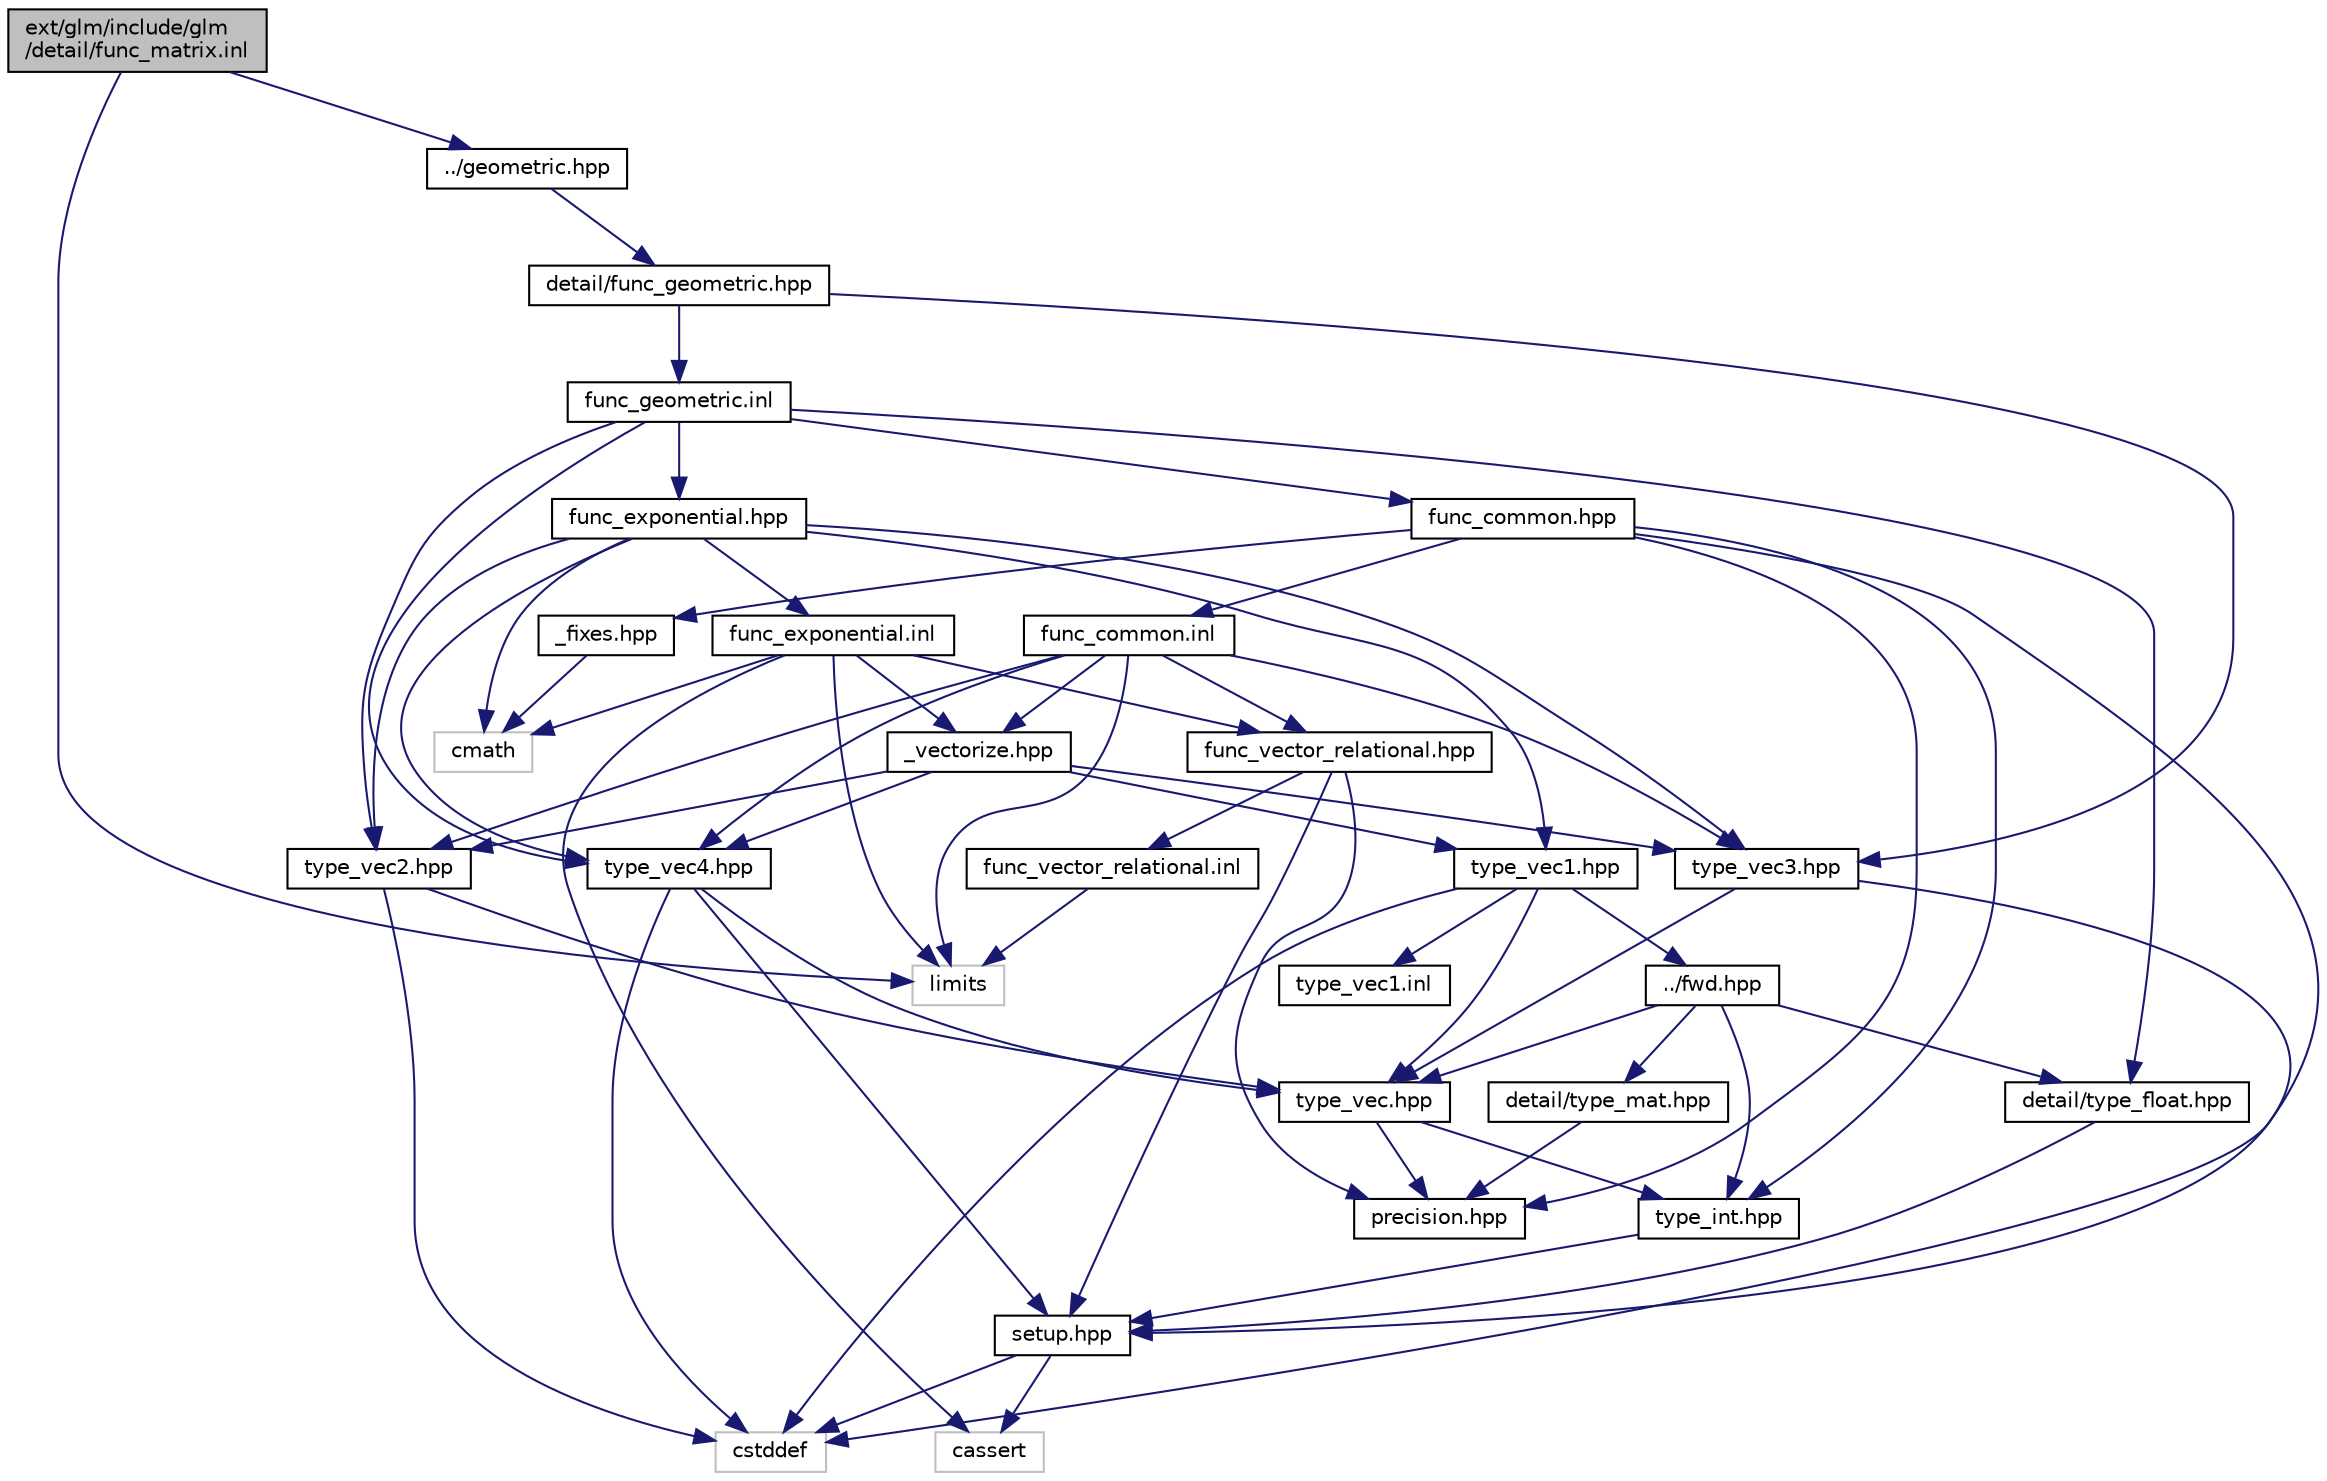 digraph "ext/glm/include/glm/detail/func_matrix.inl"
{
  edge [fontname="Helvetica",fontsize="10",labelfontname="Helvetica",labelfontsize="10"];
  node [fontname="Helvetica",fontsize="10",shape=record];
  Node1 [label="ext/glm/include/glm\l/detail/func_matrix.inl",height=0.2,width=0.4,color="black", fillcolor="grey75", style="filled" fontcolor="black"];
  Node1 -> Node2 [color="midnightblue",fontsize="10",style="solid"];
  Node2 [label="../geometric.hpp",height=0.2,width=0.4,color="black", fillcolor="white", style="filled",URL="$geometric_8hpp.html"];
  Node2 -> Node3 [color="midnightblue",fontsize="10",style="solid"];
  Node3 [label="detail/func_geometric.hpp",height=0.2,width=0.4,color="black", fillcolor="white", style="filled",URL="$func__geometric_8hpp.html"];
  Node3 -> Node4 [color="midnightblue",fontsize="10",style="solid"];
  Node4 [label="type_vec3.hpp",height=0.2,width=0.4,color="black", fillcolor="white", style="filled",URL="$type__vec3_8hpp.html"];
  Node4 -> Node5 [color="midnightblue",fontsize="10",style="solid"];
  Node5 [label="type_vec.hpp",height=0.2,width=0.4,color="black", fillcolor="white", style="filled",URL="$type__vec_8hpp.html"];
  Node5 -> Node6 [color="midnightblue",fontsize="10",style="solid"];
  Node6 [label="precision.hpp",height=0.2,width=0.4,color="black", fillcolor="white", style="filled",URL="$precision_8hpp.html"];
  Node5 -> Node7 [color="midnightblue",fontsize="10",style="solid"];
  Node7 [label="type_int.hpp",height=0.2,width=0.4,color="black", fillcolor="white", style="filled",URL="$type__int_8hpp.html"];
  Node7 -> Node8 [color="midnightblue",fontsize="10",style="solid"];
  Node8 [label="setup.hpp",height=0.2,width=0.4,color="black", fillcolor="white", style="filled",URL="$setup_8hpp.html"];
  Node8 -> Node9 [color="midnightblue",fontsize="10",style="solid"];
  Node9 [label="cassert",height=0.2,width=0.4,color="grey75", fillcolor="white", style="filled"];
  Node8 -> Node10 [color="midnightblue",fontsize="10",style="solid"];
  Node10 [label="cstddef",height=0.2,width=0.4,color="grey75", fillcolor="white", style="filled"];
  Node4 -> Node10 [color="midnightblue",fontsize="10",style="solid"];
  Node3 -> Node11 [color="midnightblue",fontsize="10",style="solid"];
  Node11 [label="func_geometric.inl",height=0.2,width=0.4,color="black", fillcolor="white", style="filled",URL="$func__geometric_8inl.html"];
  Node11 -> Node12 [color="midnightblue",fontsize="10",style="solid"];
  Node12 [label="func_exponential.hpp",height=0.2,width=0.4,color="black", fillcolor="white", style="filled",URL="$func__exponential_8hpp.html"];
  Node12 -> Node13 [color="midnightblue",fontsize="10",style="solid"];
  Node13 [label="type_vec1.hpp",height=0.2,width=0.4,color="black", fillcolor="white", style="filled",URL="$type__vec1_8hpp.html"];
  Node13 -> Node14 [color="midnightblue",fontsize="10",style="solid"];
  Node14 [label="../fwd.hpp",height=0.2,width=0.4,color="black", fillcolor="white", style="filled",URL="$fwd_8hpp.html"];
  Node14 -> Node7 [color="midnightblue",fontsize="10",style="solid"];
  Node14 -> Node15 [color="midnightblue",fontsize="10",style="solid"];
  Node15 [label="detail/type_float.hpp",height=0.2,width=0.4,color="black", fillcolor="white", style="filled",URL="$type__float_8hpp.html"];
  Node15 -> Node8 [color="midnightblue",fontsize="10",style="solid"];
  Node14 -> Node5 [color="midnightblue",fontsize="10",style="solid"];
  Node14 -> Node16 [color="midnightblue",fontsize="10",style="solid"];
  Node16 [label="detail/type_mat.hpp",height=0.2,width=0.4,color="black", fillcolor="white", style="filled",URL="$type__mat_8hpp.html"];
  Node16 -> Node6 [color="midnightblue",fontsize="10",style="solid"];
  Node13 -> Node5 [color="midnightblue",fontsize="10",style="solid"];
  Node13 -> Node10 [color="midnightblue",fontsize="10",style="solid"];
  Node13 -> Node17 [color="midnightblue",fontsize="10",style="solid"];
  Node17 [label="type_vec1.inl",height=0.2,width=0.4,color="black", fillcolor="white", style="filled",URL="$type__vec1_8inl.html"];
  Node12 -> Node18 [color="midnightblue",fontsize="10",style="solid"];
  Node18 [label="type_vec2.hpp",height=0.2,width=0.4,color="black", fillcolor="white", style="filled",URL="$type__vec2_8hpp.html"];
  Node18 -> Node5 [color="midnightblue",fontsize="10",style="solid"];
  Node18 -> Node10 [color="midnightblue",fontsize="10",style="solid"];
  Node12 -> Node4 [color="midnightblue",fontsize="10",style="solid"];
  Node12 -> Node19 [color="midnightblue",fontsize="10",style="solid"];
  Node19 [label="type_vec4.hpp",height=0.2,width=0.4,color="black", fillcolor="white", style="filled",URL="$type__vec4_8hpp.html"];
  Node19 -> Node8 [color="midnightblue",fontsize="10",style="solid"];
  Node19 -> Node5 [color="midnightblue",fontsize="10",style="solid"];
  Node19 -> Node10 [color="midnightblue",fontsize="10",style="solid"];
  Node12 -> Node20 [color="midnightblue",fontsize="10",style="solid"];
  Node20 [label="cmath",height=0.2,width=0.4,color="grey75", fillcolor="white", style="filled"];
  Node12 -> Node21 [color="midnightblue",fontsize="10",style="solid"];
  Node21 [label="func_exponential.inl",height=0.2,width=0.4,color="black", fillcolor="white", style="filled",URL="$func__exponential_8inl.html"];
  Node21 -> Node22 [color="midnightblue",fontsize="10",style="solid"];
  Node22 [label="func_vector_relational.hpp",height=0.2,width=0.4,color="black", fillcolor="white", style="filled",URL="$func__vector__relational_8hpp.html"];
  Node22 -> Node6 [color="midnightblue",fontsize="10",style="solid"];
  Node22 -> Node8 [color="midnightblue",fontsize="10",style="solid"];
  Node22 -> Node23 [color="midnightblue",fontsize="10",style="solid"];
  Node23 [label="func_vector_relational.inl",height=0.2,width=0.4,color="black", fillcolor="white", style="filled",URL="$func__vector__relational_8inl.html"];
  Node23 -> Node24 [color="midnightblue",fontsize="10",style="solid"];
  Node24 [label="limits",height=0.2,width=0.4,color="grey75", fillcolor="white", style="filled"];
  Node21 -> Node25 [color="midnightblue",fontsize="10",style="solid"];
  Node25 [label="_vectorize.hpp",height=0.2,width=0.4,color="black", fillcolor="white", style="filled",URL="$__vectorize_8hpp.html"];
  Node25 -> Node13 [color="midnightblue",fontsize="10",style="solid"];
  Node25 -> Node18 [color="midnightblue",fontsize="10",style="solid"];
  Node25 -> Node4 [color="midnightblue",fontsize="10",style="solid"];
  Node25 -> Node19 [color="midnightblue",fontsize="10",style="solid"];
  Node21 -> Node24 [color="midnightblue",fontsize="10",style="solid"];
  Node21 -> Node20 [color="midnightblue",fontsize="10",style="solid"];
  Node21 -> Node9 [color="midnightblue",fontsize="10",style="solid"];
  Node11 -> Node26 [color="midnightblue",fontsize="10",style="solid"];
  Node26 [label="func_common.hpp",height=0.2,width=0.4,color="black", fillcolor="white", style="filled",URL="$func__common_8hpp.html"];
  Node26 -> Node8 [color="midnightblue",fontsize="10",style="solid"];
  Node26 -> Node6 [color="midnightblue",fontsize="10",style="solid"];
  Node26 -> Node7 [color="midnightblue",fontsize="10",style="solid"];
  Node26 -> Node27 [color="midnightblue",fontsize="10",style="solid"];
  Node27 [label="_fixes.hpp",height=0.2,width=0.4,color="black", fillcolor="white", style="filled",URL="$__fixes_8hpp.html"];
  Node27 -> Node20 [color="midnightblue",fontsize="10",style="solid"];
  Node26 -> Node28 [color="midnightblue",fontsize="10",style="solid"];
  Node28 [label="func_common.inl",height=0.2,width=0.4,color="black", fillcolor="white", style="filled",URL="$func__common_8inl.html"];
  Node28 -> Node22 [color="midnightblue",fontsize="10",style="solid"];
  Node28 -> Node18 [color="midnightblue",fontsize="10",style="solid"];
  Node28 -> Node4 [color="midnightblue",fontsize="10",style="solid"];
  Node28 -> Node19 [color="midnightblue",fontsize="10",style="solid"];
  Node28 -> Node25 [color="midnightblue",fontsize="10",style="solid"];
  Node28 -> Node24 [color="midnightblue",fontsize="10",style="solid"];
  Node11 -> Node18 [color="midnightblue",fontsize="10",style="solid"];
  Node11 -> Node19 [color="midnightblue",fontsize="10",style="solid"];
  Node11 -> Node15 [color="midnightblue",fontsize="10",style="solid"];
  Node1 -> Node24 [color="midnightblue",fontsize="10",style="solid"];
}
